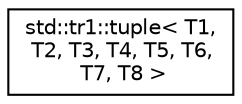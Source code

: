 digraph "Graphical Class Hierarchy"
{
 // LATEX_PDF_SIZE
  edge [fontname="Helvetica",fontsize="10",labelfontname="Helvetica",labelfontsize="10"];
  node [fontname="Helvetica",fontsize="10",shape=record];
  rankdir="LR";
  Node0 [label="std::tr1::tuple\< T1,\l T2, T3, T4, T5, T6,\l T7, T8 \>",height=0.2,width=0.4,color="black", fillcolor="white", style="filled",URL="$classstd_1_1tr1_1_1tuple.html",tooltip=" "];
}

